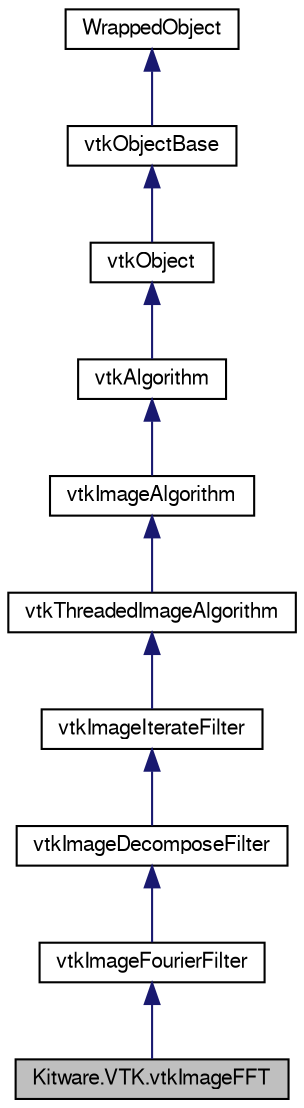 digraph G
{
  bgcolor="transparent";
  edge [fontname="FreeSans",fontsize="10",labelfontname="FreeSans",labelfontsize="10"];
  node [fontname="FreeSans",fontsize="10",shape=record];
  Node1 [label="Kitware.VTK.vtkImageFFT",height=0.2,width=0.4,color="black", fillcolor="grey75", style="filled" fontcolor="black"];
  Node2 -> Node1 [dir="back",color="midnightblue",fontsize="10",style="solid",fontname="FreeSans"];
  Node2 [label="vtkImageFourierFilter",height=0.2,width=0.4,color="black",URL="$class_kitware_1_1_v_t_k_1_1vtk_image_fourier_filter.html",tooltip="vtkImageFourierFilter - Superclass that implements complex numbers."];
  Node3 -> Node2 [dir="back",color="midnightblue",fontsize="10",style="solid",fontname="FreeSans"];
  Node3 [label="vtkImageDecomposeFilter",height=0.2,width=0.4,color="black",URL="$class_kitware_1_1_v_t_k_1_1vtk_image_decompose_filter.html",tooltip="vtkImageDecomposeFilter - Filters that execute axes in series."];
  Node4 -> Node3 [dir="back",color="midnightblue",fontsize="10",style="solid",fontname="FreeSans"];
  Node4 [label="vtkImageIterateFilter",height=0.2,width=0.4,color="black",URL="$class_kitware_1_1_v_t_k_1_1vtk_image_iterate_filter.html",tooltip="vtkImageIterateFilter - Multiple executes per update."];
  Node5 -> Node4 [dir="back",color="midnightblue",fontsize="10",style="solid",fontname="FreeSans"];
  Node5 [label="vtkThreadedImageAlgorithm",height=0.2,width=0.4,color="black",URL="$class_kitware_1_1_v_t_k_1_1vtk_threaded_image_algorithm.html",tooltip="vtkThreadedImageAlgorithm - Generic filter that has one input.."];
  Node6 -> Node5 [dir="back",color="midnightblue",fontsize="10",style="solid",fontname="FreeSans"];
  Node6 [label="vtkImageAlgorithm",height=0.2,width=0.4,color="black",URL="$class_kitware_1_1_v_t_k_1_1vtk_image_algorithm.html",tooltip="vtkImageAlgorithm - Generic algorithm superclass for image algs"];
  Node7 -> Node6 [dir="back",color="midnightblue",fontsize="10",style="solid",fontname="FreeSans"];
  Node7 [label="vtkAlgorithm",height=0.2,width=0.4,color="black",URL="$class_kitware_1_1_v_t_k_1_1vtk_algorithm.html",tooltip="vtkAlgorithm - Superclass for all sources, filters, and sinks in VTK."];
  Node8 -> Node7 [dir="back",color="midnightblue",fontsize="10",style="solid",fontname="FreeSans"];
  Node8 [label="vtkObject",height=0.2,width=0.4,color="black",URL="$class_kitware_1_1_v_t_k_1_1vtk_object.html",tooltip="vtkObject - abstract base class for most VTK objects"];
  Node9 -> Node8 [dir="back",color="midnightblue",fontsize="10",style="solid",fontname="FreeSans"];
  Node9 [label="vtkObjectBase",height=0.2,width=0.4,color="black",URL="$class_kitware_1_1_v_t_k_1_1vtk_object_base.html",tooltip="vtkObjectBase - abstract base class for most VTK objects"];
  Node10 -> Node9 [dir="back",color="midnightblue",fontsize="10",style="solid",fontname="FreeSans"];
  Node10 [label="WrappedObject",height=0.2,width=0.4,color="black",URL="$class_kitware_1_1_v_t_k_1_1_wrapped_object.html",tooltip="Base class for all the mummy wrapped classes in Kitware.VTK."];
}
